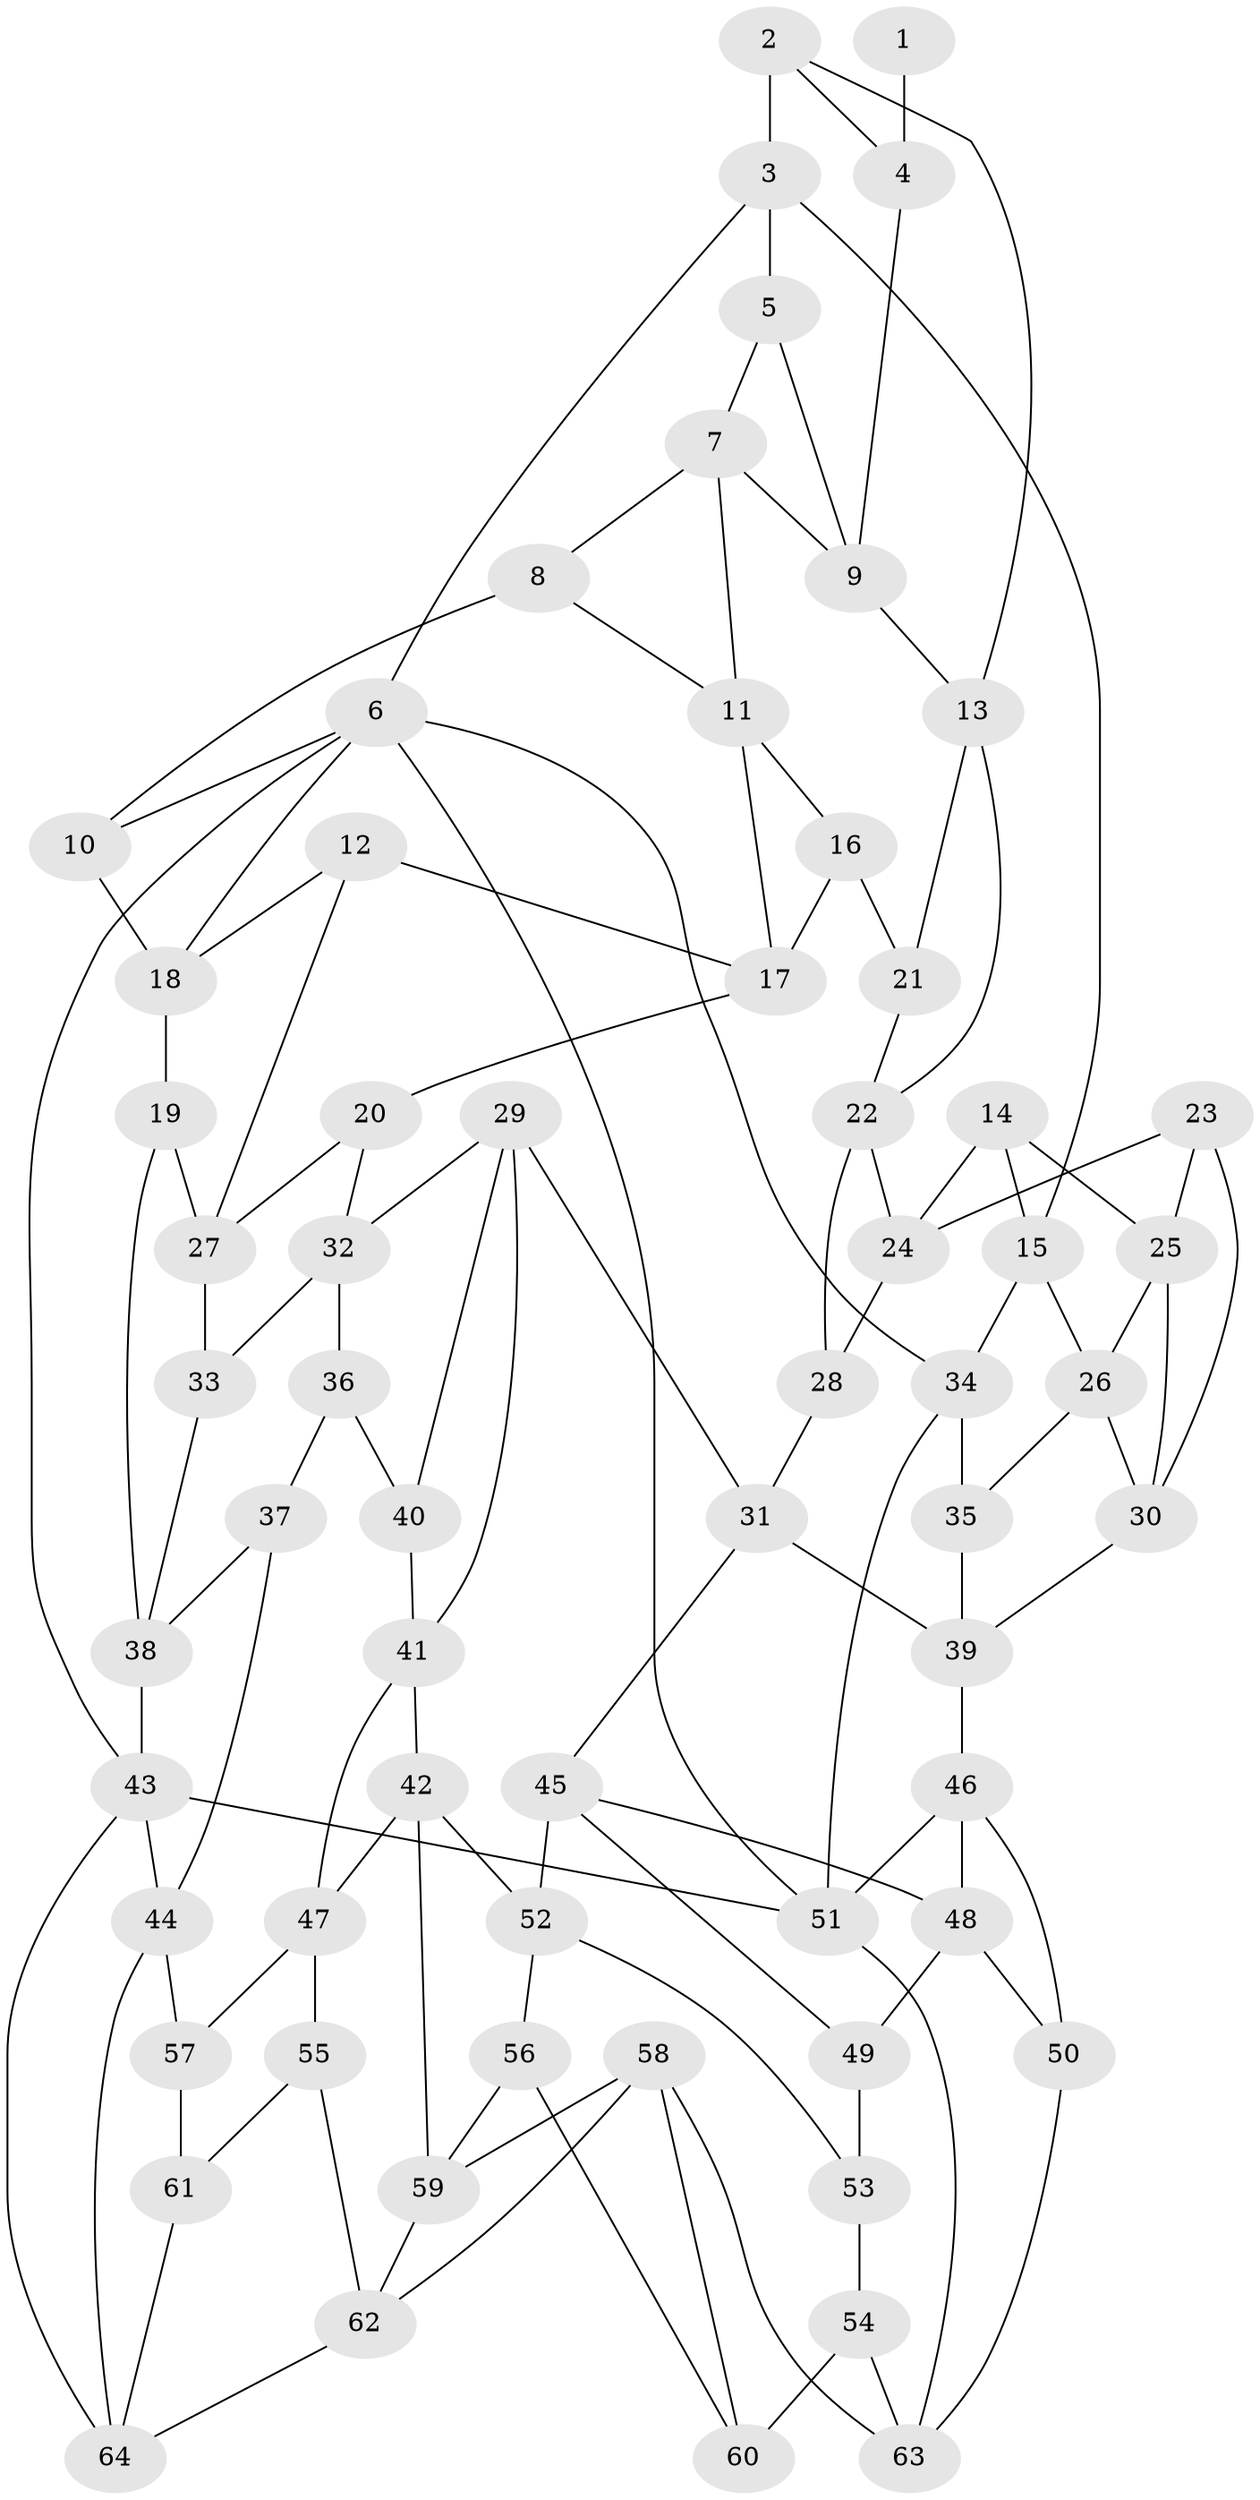 // original degree distribution, {3: 0.015625, 5: 0.53125, 4: 0.234375, 6: 0.21875}
// Generated by graph-tools (version 1.1) at 2025/38/03/04/25 23:38:31]
// undirected, 64 vertices, 115 edges
graph export_dot {
  node [color=gray90,style=filled];
  1;
  2;
  3;
  4;
  5;
  6;
  7;
  8;
  9;
  10;
  11;
  12;
  13;
  14;
  15;
  16;
  17;
  18;
  19;
  20;
  21;
  22;
  23;
  24;
  25;
  26;
  27;
  28;
  29;
  30;
  31;
  32;
  33;
  34;
  35;
  36;
  37;
  38;
  39;
  40;
  41;
  42;
  43;
  44;
  45;
  46;
  47;
  48;
  49;
  50;
  51;
  52;
  53;
  54;
  55;
  56;
  57;
  58;
  59;
  60;
  61;
  62;
  63;
  64;
  1 -- 4 [weight=2.0];
  2 -- 3 [weight=1.0];
  2 -- 4 [weight=1.0];
  2 -- 13 [weight=1.0];
  3 -- 5 [weight=1.0];
  3 -- 6 [weight=1.0];
  3 -- 15 [weight=1.0];
  4 -- 9 [weight=1.0];
  5 -- 7 [weight=1.0];
  5 -- 9 [weight=1.0];
  6 -- 10 [weight=1.0];
  6 -- 18 [weight=1.0];
  6 -- 34 [weight=1.0];
  6 -- 43 [weight=1.0];
  6 -- 51 [weight=1.0];
  7 -- 8 [weight=1.0];
  7 -- 9 [weight=1.0];
  7 -- 11 [weight=1.0];
  8 -- 10 [weight=2.0];
  8 -- 11 [weight=1.0];
  9 -- 13 [weight=1.0];
  10 -- 18 [weight=1.0];
  11 -- 16 [weight=1.0];
  11 -- 17 [weight=1.0];
  12 -- 17 [weight=1.0];
  12 -- 18 [weight=1.0];
  12 -- 27 [weight=1.0];
  13 -- 21 [weight=1.0];
  13 -- 22 [weight=1.0];
  14 -- 15 [weight=1.0];
  14 -- 24 [weight=1.0];
  14 -- 25 [weight=1.0];
  15 -- 26 [weight=1.0];
  15 -- 34 [weight=1.0];
  16 -- 17 [weight=1.0];
  16 -- 21 [weight=2.0];
  17 -- 20 [weight=1.0];
  18 -- 19 [weight=1.0];
  19 -- 27 [weight=1.0];
  19 -- 38 [weight=1.0];
  20 -- 27 [weight=1.0];
  20 -- 32 [weight=1.0];
  21 -- 22 [weight=1.0];
  22 -- 24 [weight=1.0];
  22 -- 28 [weight=1.0];
  23 -- 24 [weight=1.0];
  23 -- 25 [weight=1.0];
  23 -- 30 [weight=1.0];
  24 -- 28 [weight=1.0];
  25 -- 26 [weight=1.0];
  25 -- 30 [weight=1.0];
  26 -- 30 [weight=1.0];
  26 -- 35 [weight=1.0];
  27 -- 33 [weight=1.0];
  28 -- 31 [weight=1.0];
  29 -- 31 [weight=1.0];
  29 -- 32 [weight=1.0];
  29 -- 40 [weight=1.0];
  29 -- 41 [weight=1.0];
  30 -- 39 [weight=1.0];
  31 -- 39 [weight=1.0];
  31 -- 45 [weight=1.0];
  32 -- 33 [weight=1.0];
  32 -- 36 [weight=1.0];
  33 -- 38 [weight=1.0];
  34 -- 35 [weight=1.0];
  34 -- 51 [weight=1.0];
  35 -- 39 [weight=1.0];
  36 -- 37 [weight=1.0];
  36 -- 40 [weight=2.0];
  37 -- 38 [weight=1.0];
  37 -- 44 [weight=1.0];
  38 -- 43 [weight=1.0];
  39 -- 46 [weight=1.0];
  40 -- 41 [weight=1.0];
  41 -- 42 [weight=1.0];
  41 -- 47 [weight=1.0];
  42 -- 47 [weight=1.0];
  42 -- 52 [weight=1.0];
  42 -- 59 [weight=1.0];
  43 -- 44 [weight=1.0];
  43 -- 51 [weight=1.0];
  43 -- 64 [weight=1.0];
  44 -- 57 [weight=1.0];
  44 -- 64 [weight=1.0];
  45 -- 48 [weight=1.0];
  45 -- 49 [weight=1.0];
  45 -- 52 [weight=1.0];
  46 -- 48 [weight=1.0];
  46 -- 50 [weight=1.0];
  46 -- 51 [weight=1.0];
  47 -- 55 [weight=1.0];
  47 -- 57 [weight=1.0];
  48 -- 49 [weight=1.0];
  48 -- 50 [weight=1.0];
  49 -- 53 [weight=2.0];
  50 -- 63 [weight=1.0];
  51 -- 63 [weight=1.0];
  52 -- 53 [weight=1.0];
  52 -- 56 [weight=1.0];
  53 -- 54 [weight=1.0];
  54 -- 60 [weight=2.0];
  54 -- 63 [weight=1.0];
  55 -- 61 [weight=1.0];
  55 -- 62 [weight=1.0];
  56 -- 59 [weight=1.0];
  56 -- 60 [weight=1.0];
  57 -- 61 [weight=2.0];
  58 -- 59 [weight=1.0];
  58 -- 60 [weight=1.0];
  58 -- 62 [weight=1.0];
  58 -- 63 [weight=1.0];
  59 -- 62 [weight=1.0];
  61 -- 64 [weight=1.0];
  62 -- 64 [weight=1.0];
}
